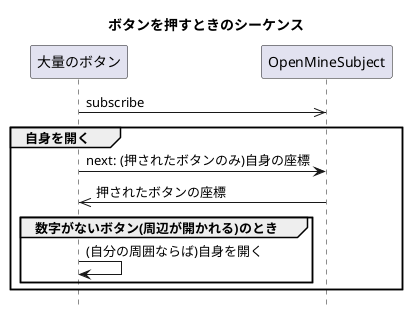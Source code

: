 @startuml
title ボタンを押すときのシーケンス
hide footbox
大量のボタン ->> OpenMineSubject :subscribe
group 自身を開く
  大量のボタン -> OpenMineSubject :next: (押されたボタンのみ)自身の座標
  OpenMineSubject ->> 大量のボタン :押されたボタンの座標
  group 数字がないボタン(周辺が開かれる)のとき
    大量のボタン -> 大量のボタン: (自分の周囲ならば)自身を開く
  end
end
@enduml